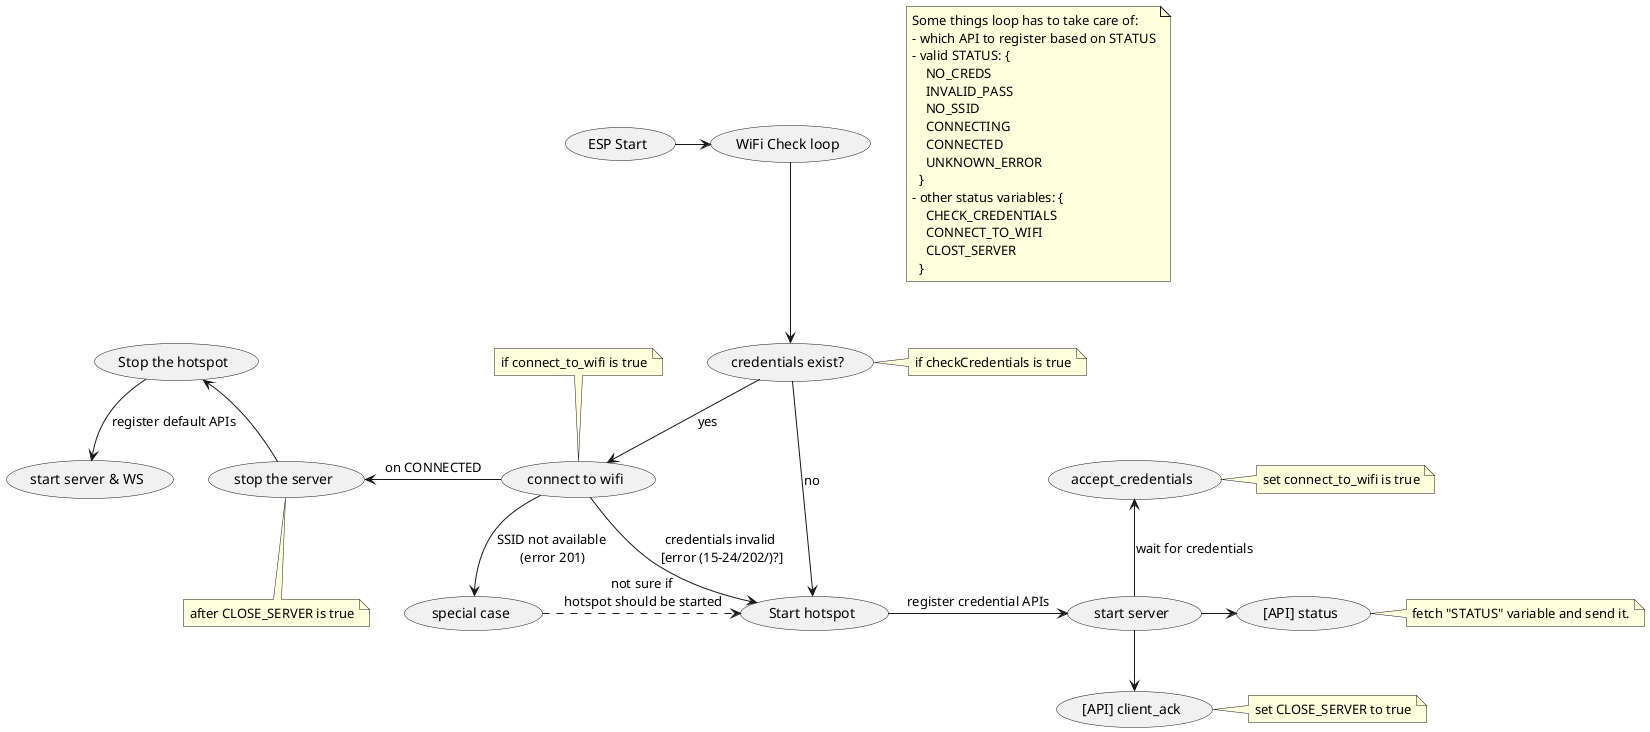 @startuml wifi big brain logic
usecase (WiFi Check loop) as wificheck
usecase (Start hotspot) as starthotspot
(ESP Start)->wificheck
wificheck-->(credentials exist?)

' start chain reaction tests

(credentials exist?)->starthotspot : no
(credentials exist?)-->(connect to wifi) : yes
(connect to wifi)-->(special case) : SSID not available \n(error 201)
(connect to wifi)->starthotspot : credentials invalid \n[error (15-24/202/)?]
(special case).>starthotspot : not sure if\n hotspot should be started

' on wifi connect success
(connect to wifi)-left->(stop the server) : on CONNECTED
(Stop the hotspot)<--(stop the server)
(Stop the hotspot)-->(start server & WS) : register default APIs

' hotspot routine?
starthotspot->(start server) : register credential APIs
(accept_credentials)<--(start server) : wait for credentials
' (accept_credentials)->(set recheck flag to true) : option 2 set a flag to true \nwhich the other loop will \nlook for constantly
(start server) -right-> ([API] status)
(start server) -down-> ([API] client_ack)

note right of (credentials exist?): if checkCredentials is true
note top of (connect to wifi): if connect_to_wifi is true
note right of (accept_credentials): set connect_to_wifi is true
note right of ([API] status): fetch "STATUS" variable and send it.
note right of ([API] client_ack): set CLOSE_SERVER to true
note bottom of (stop the server): after CLOSE_SERVER is true

note as n1
    Some things loop has to take care of:
    - which API to register based on STATUS
    - valid STATUS: {
        NO_CREDS
        INVALID_PASS
        NO_SSID
        CONNECTING
        CONNECTED
        UNKNOWN_ERROR
      }
    - other status variables: {
        CHECK_CREDENTIALS
        CONNECT_TO_WIFI
        CLOST_SERVER
      }
end note
' note "connect_to_wifi is true" as connect_note
' connect_note - (connect to wifi)

@enduml
